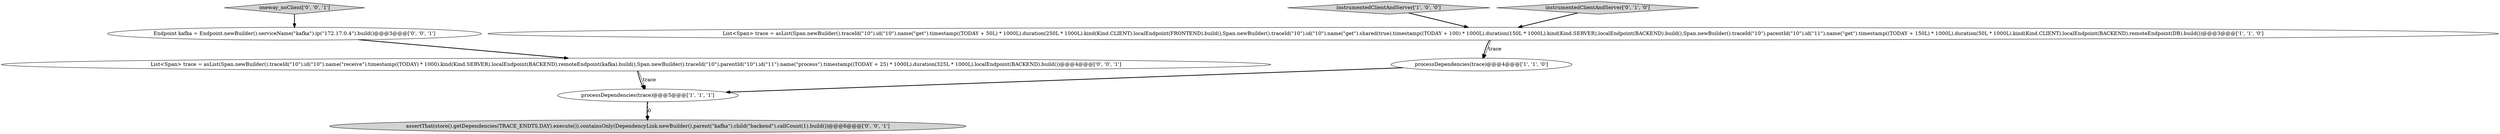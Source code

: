 digraph {
1 [style = filled, label = "List<Span> trace = asList(Span.newBuilder().traceId(\"10\").id(\"10\").name(\"get\").timestamp((TODAY + 50L) * 1000L).duration(250L * 1000L).kind(Kind.CLIENT).localEndpoint(FRONTEND).build(),Span.newBuilder().traceId(\"10\").id(\"10\").name(\"get\").shared(true).timestamp((TODAY + 100) * 1000L).duration(150L * 1000L).kind(Kind.SERVER).localEndpoint(BACKEND).build(),Span.newBuilder().traceId(\"10\").parentId(\"10\").id(\"11\").name(\"get\").timestamp((TODAY + 150L) * 1000L).duration(50L * 1000L).kind(Kind.CLIENT).localEndpoint(BACKEND).remoteEndpoint(DB).build())@@@3@@@['1', '1', '0']", fillcolor = white, shape = ellipse image = "AAA0AAABBB1BBB"];
5 [style = filled, label = "Endpoint kafka = Endpoint.newBuilder().serviceName(\"kafka\").ip(\"172.17.0.4\").build()@@@3@@@['0', '0', '1']", fillcolor = white, shape = ellipse image = "AAA0AAABBB3BBB"];
8 [style = filled, label = "oneway_noClient['0', '0', '1']", fillcolor = lightgray, shape = diamond image = "AAA0AAABBB3BBB"];
7 [style = filled, label = "List<Span> trace = asList(Span.newBuilder().traceId(\"10\").id(\"10\").name(\"receive\").timestamp((TODAY) * 1000).kind(Kind.SERVER).localEndpoint(BACKEND).remoteEndpoint(kafka).build(),Span.newBuilder().traceId(\"10\").parentId(\"10\").id(\"11\").name(\"process\").timestamp((TODAY + 25) * 1000L).duration(325L * 1000L).localEndpoint(BACKEND).build())@@@4@@@['0', '0', '1']", fillcolor = white, shape = ellipse image = "AAA0AAABBB3BBB"];
2 [style = filled, label = "processDependencies(trace)@@@4@@@['1', '1', '0']", fillcolor = white, shape = ellipse image = "AAA0AAABBB1BBB"];
3 [style = filled, label = "instrumentedClientAndServer['1', '0', '0']", fillcolor = lightgray, shape = diamond image = "AAA0AAABBB1BBB"];
0 [style = filled, label = "processDependencies(trace)@@@5@@@['1', '1', '1']", fillcolor = white, shape = ellipse image = "AAA0AAABBB1BBB"];
6 [style = filled, label = "assertThat(store().getDependencies(TRACE_ENDTS,DAY).execute()).containsOnly(DependencyLink.newBuilder().parent(\"kafka\").child(\"backend\").callCount(1).build())@@@6@@@['0', '0', '1']", fillcolor = lightgray, shape = ellipse image = "AAA0AAABBB3BBB"];
4 [style = filled, label = "instrumentedClientAndServer['0', '1', '0']", fillcolor = lightgray, shape = diamond image = "AAA0AAABBB2BBB"];
5->7 [style = bold, label=""];
1->2 [style = bold, label=""];
2->0 [style = bold, label=""];
4->1 [style = bold, label=""];
7->0 [style = bold, label=""];
8->5 [style = bold, label=""];
3->1 [style = bold, label=""];
0->6 [style = bold, label=""];
7->0 [style = solid, label="trace"];
1->2 [style = solid, label="trace"];
0->6 [style = dashed, label="0"];
}

